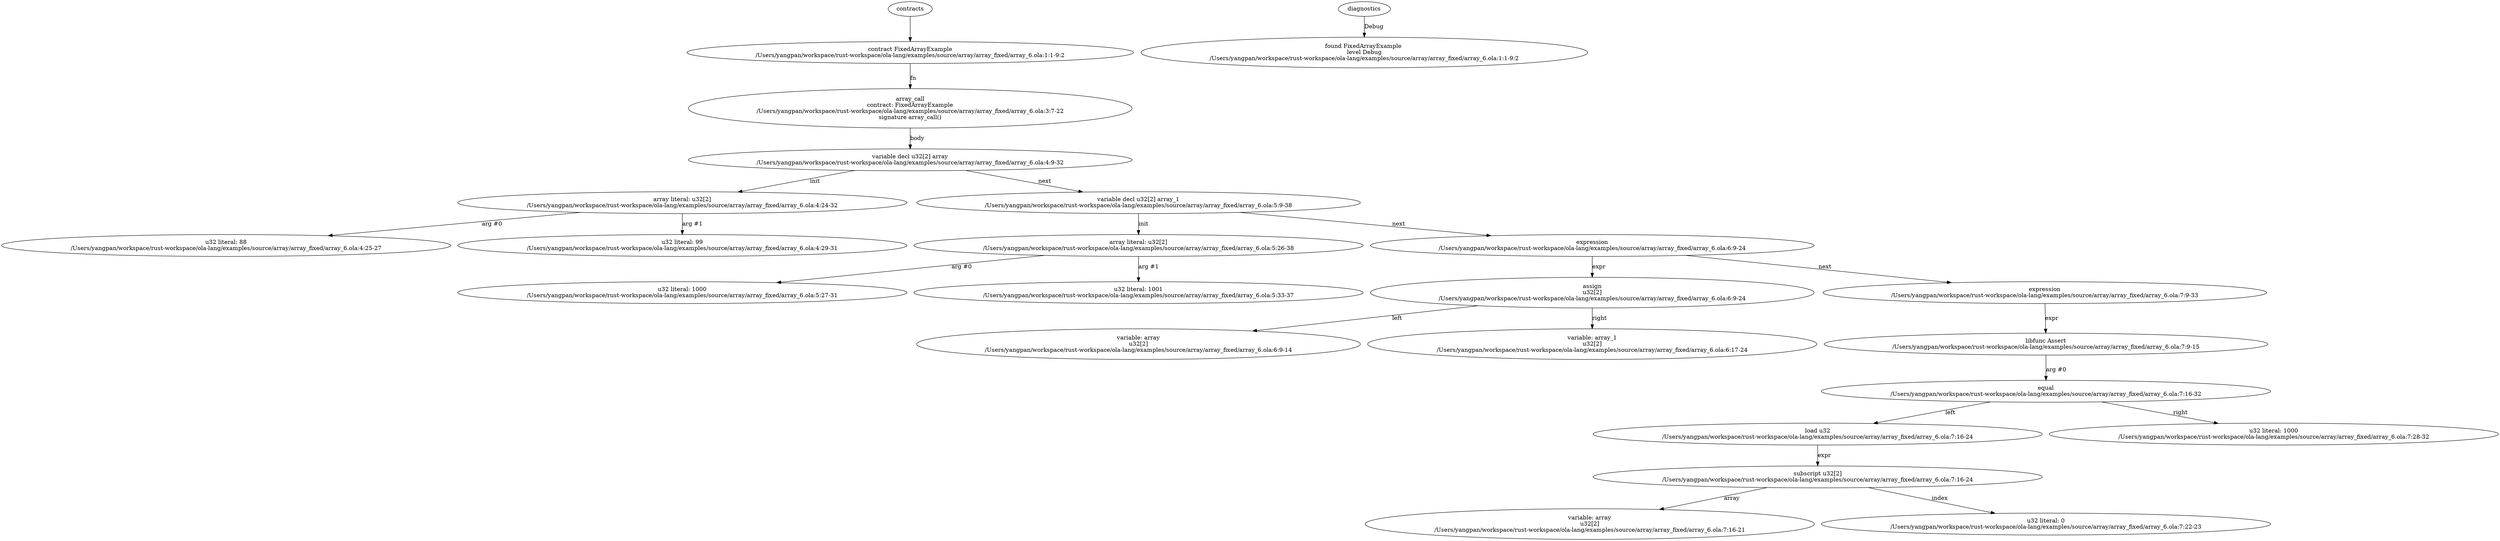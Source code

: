 strict digraph "/Users/yangpan/workspace/rust-workspace/ola-lang/examples/source/array/array_fixed/array_6.ola" {
	contract [label="contract FixedArrayExample\n/Users/yangpan/workspace/rust-workspace/ola-lang/examples/source/array/array_fixed/array_6.ola:1:1-9:2"]
	array_call [label="array_call\ncontract: FixedArrayExample\n/Users/yangpan/workspace/rust-workspace/ola-lang/examples/source/array/array_fixed/array_6.ola:3:7-22\nsignature array_call()"]
	var_decl [label="variable decl u32[2] array\n/Users/yangpan/workspace/rust-workspace/ola-lang/examples/source/array/array_fixed/array_6.ola:4:9-32"]
	array_literal [label="array literal: u32[2]\n/Users/yangpan/workspace/rust-workspace/ola-lang/examples/source/array/array_fixed/array_6.ola:4:24-32"]
	number_literal [label="u32 literal: 88\n/Users/yangpan/workspace/rust-workspace/ola-lang/examples/source/array/array_fixed/array_6.ola:4:25-27"]
	number_literal_6 [label="u32 literal: 99\n/Users/yangpan/workspace/rust-workspace/ola-lang/examples/source/array/array_fixed/array_6.ola:4:29-31"]
	var_decl_7 [label="variable decl u32[2] array_1\n/Users/yangpan/workspace/rust-workspace/ola-lang/examples/source/array/array_fixed/array_6.ola:5:9-38"]
	array_literal_8 [label="array literal: u32[2]\n/Users/yangpan/workspace/rust-workspace/ola-lang/examples/source/array/array_fixed/array_6.ola:5:26-38"]
	number_literal_9 [label="u32 literal: 1000\n/Users/yangpan/workspace/rust-workspace/ola-lang/examples/source/array/array_fixed/array_6.ola:5:27-31"]
	number_literal_10 [label="u32 literal: 1001\n/Users/yangpan/workspace/rust-workspace/ola-lang/examples/source/array/array_fixed/array_6.ola:5:33-37"]
	expr [label="expression\n/Users/yangpan/workspace/rust-workspace/ola-lang/examples/source/array/array_fixed/array_6.ola:6:9-24"]
	assign [label="assign\nu32[2]\n/Users/yangpan/workspace/rust-workspace/ola-lang/examples/source/array/array_fixed/array_6.ola:6:9-24"]
	variable [label="variable: array\nu32[2]\n/Users/yangpan/workspace/rust-workspace/ola-lang/examples/source/array/array_fixed/array_6.ola:6:9-14"]
	variable_14 [label="variable: array_1\nu32[2]\n/Users/yangpan/workspace/rust-workspace/ola-lang/examples/source/array/array_fixed/array_6.ola:6:17-24"]
	expr_15 [label="expression\n/Users/yangpan/workspace/rust-workspace/ola-lang/examples/source/array/array_fixed/array_6.ola:7:9-33"]
	libfunc [label="libfunc Assert\n/Users/yangpan/workspace/rust-workspace/ola-lang/examples/source/array/array_fixed/array_6.ola:7:9-15"]
	equal [label="equal\n/Users/yangpan/workspace/rust-workspace/ola-lang/examples/source/array/array_fixed/array_6.ola:7:16-32"]
	load [label="load u32\n/Users/yangpan/workspace/rust-workspace/ola-lang/examples/source/array/array_fixed/array_6.ola:7:16-24"]
	subscript [label="subscript u32[2]\n/Users/yangpan/workspace/rust-workspace/ola-lang/examples/source/array/array_fixed/array_6.ola:7:16-24"]
	variable_20 [label="variable: array\nu32[2]\n/Users/yangpan/workspace/rust-workspace/ola-lang/examples/source/array/array_fixed/array_6.ola:7:16-21"]
	number_literal_21 [label="u32 literal: 0\n/Users/yangpan/workspace/rust-workspace/ola-lang/examples/source/array/array_fixed/array_6.ola:7:22-23"]
	number_literal_22 [label="u32 literal: 1000\n/Users/yangpan/workspace/rust-workspace/ola-lang/examples/source/array/array_fixed/array_6.ola:7:28-32"]
	diagnostic [label="found FixedArrayExample \nlevel Debug\n/Users/yangpan/workspace/rust-workspace/ola-lang/examples/source/array/array_fixed/array_6.ola:1:1-9:2"]
	contracts -> contract
	contract -> array_call [label="fn"]
	array_call -> var_decl [label="body"]
	var_decl -> array_literal [label="init"]
	array_literal -> number_literal [label="arg #0"]
	array_literal -> number_literal_6 [label="arg #1"]
	var_decl -> var_decl_7 [label="next"]
	var_decl_7 -> array_literal_8 [label="init"]
	array_literal_8 -> number_literal_9 [label="arg #0"]
	array_literal_8 -> number_literal_10 [label="arg #1"]
	var_decl_7 -> expr [label="next"]
	expr -> assign [label="expr"]
	assign -> variable [label="left"]
	assign -> variable_14 [label="right"]
	expr -> expr_15 [label="next"]
	expr_15 -> libfunc [label="expr"]
	libfunc -> equal [label="arg #0"]
	equal -> load [label="left"]
	load -> subscript [label="expr"]
	subscript -> variable_20 [label="array"]
	subscript -> number_literal_21 [label="index"]
	equal -> number_literal_22 [label="right"]
	diagnostics -> diagnostic [label="Debug"]
}
